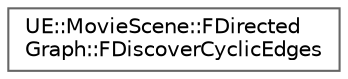 digraph "Graphical Class Hierarchy"
{
 // INTERACTIVE_SVG=YES
 // LATEX_PDF_SIZE
  bgcolor="transparent";
  edge [fontname=Helvetica,fontsize=10,labelfontname=Helvetica,labelfontsize=10];
  node [fontname=Helvetica,fontsize=10,shape=box,height=0.2,width=0.4];
  rankdir="LR";
  Node0 [id="Node000000",label="UE::MovieScene::FDirected\lGraph::FDiscoverCyclicEdges",height=0.2,width=0.4,color="grey40", fillcolor="white", style="filled",URL="$d0/d98/structUE_1_1MovieScene_1_1FDirectedGraph_1_1FDiscoverCyclicEdges.html",tooltip=" "];
}
